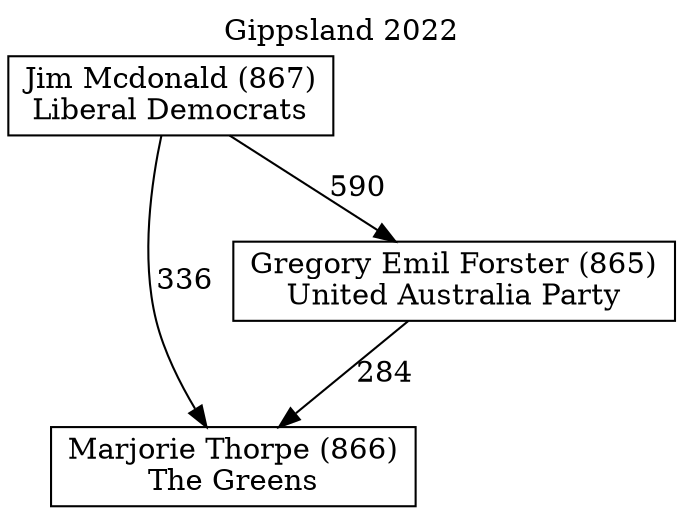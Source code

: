 // House preference flow
digraph "Marjorie Thorpe (866)_Gippsland_2022" {
	graph [label="Gippsland 2022" labelloc=t mclimit=10]
	node [shape=box]
	"Marjorie Thorpe (866)" [label="Marjorie Thorpe (866)
The Greens"]
	"Gregory Emil Forster (865)" [label="Gregory Emil Forster (865)
United Australia Party"]
	"Jim Mcdonald (867)" [label="Jim Mcdonald (867)
Liberal Democrats"]
	"Gregory Emil Forster (865)" -> "Marjorie Thorpe (866)" [label=284]
	"Jim Mcdonald (867)" -> "Marjorie Thorpe (866)" [label=336]
	"Jim Mcdonald (867)" -> "Gregory Emil Forster (865)" [label=590]
}
